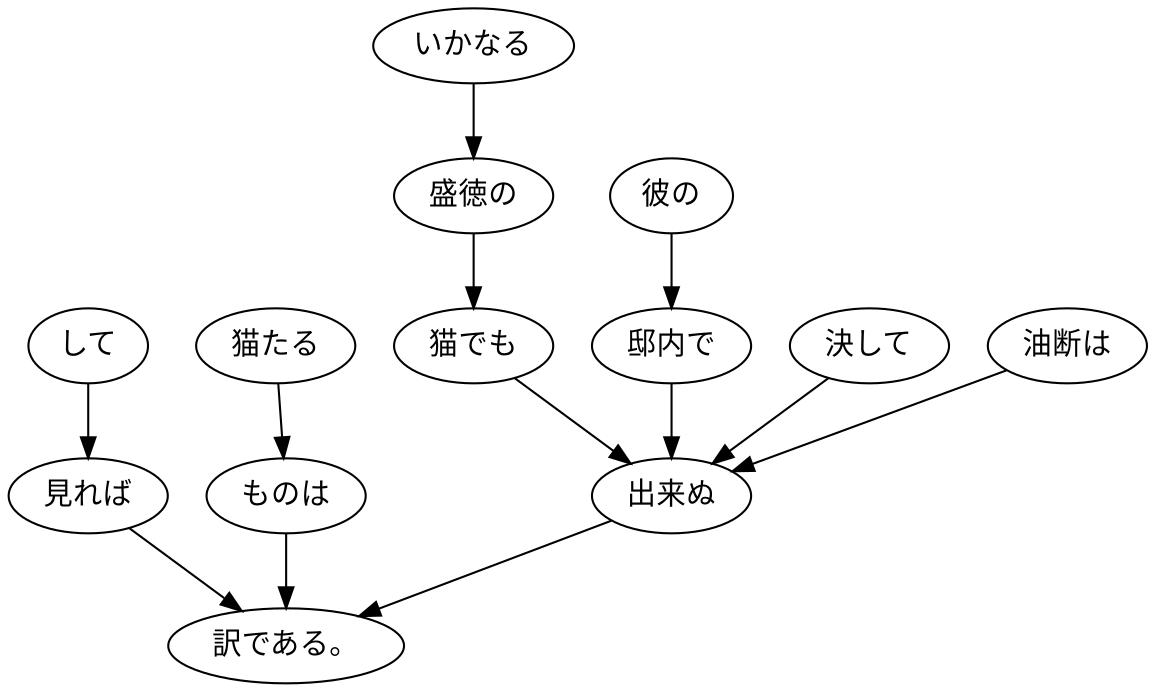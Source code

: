 digraph graph2087 {
	node0 [label="して"];
	node1 [label="見れば"];
	node2 [label="猫たる"];
	node3 [label="ものは"];
	node4 [label="いかなる"];
	node5 [label="盛徳の"];
	node6 [label="猫でも"];
	node7 [label="彼の"];
	node8 [label="邸内で"];
	node9 [label="決して"];
	node10 [label="油断は"];
	node11 [label="出来ぬ"];
	node12 [label="訳である。"];
	node0 -> node1;
	node1 -> node12;
	node2 -> node3;
	node3 -> node12;
	node4 -> node5;
	node5 -> node6;
	node6 -> node11;
	node7 -> node8;
	node8 -> node11;
	node9 -> node11;
	node10 -> node11;
	node11 -> node12;
}
